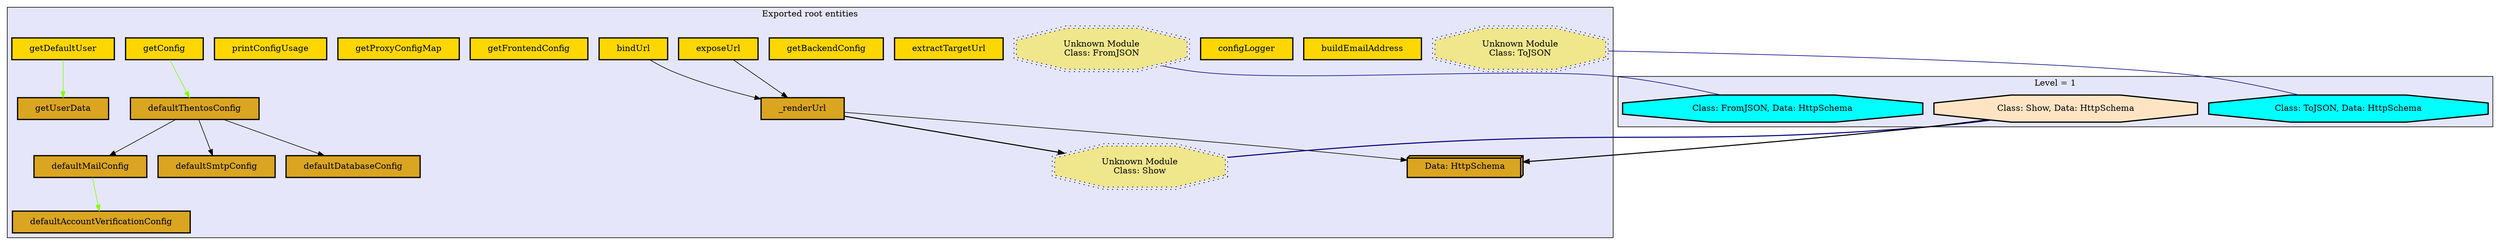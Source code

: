 digraph "Levels within Thentos.Config" {
    node [margin="0.4,0.1"
         ,style=filled];
    subgraph cluster_0 {
        graph [label="Exported root entities"
              ,style=filled
              ,fillcolor=lavender];
        1 [label="Data: HttpSchema"
          ,shape=box3d
          ,fillcolor=goldenrod
          ,style="filled,bold"];
        3 [label=_renderUrl
          ,shape=box
          ,fillcolor=goldenrod
          ,style="filled,bold"];
        4 [label=bindUrl
          ,shape=box
          ,fillcolor=gold
          ,style="filled,bold"];
        5 [label=buildEmailAddress
          ,shape=box
          ,fillcolor=gold
          ,style="filled,bold"];
        6 [label=configLogger
          ,shape=box
          ,fillcolor=gold
          ,style="filled,bold"];
        7 [label=defaultAccountVerificationConfig
          ,shape=box
          ,fillcolor=goldenrod
          ,style="filled,bold"];
        8 [label=defaultDatabaseConfig
          ,shape=box
          ,fillcolor=goldenrod
          ,style="filled,bold"];
        9 [label=defaultMailConfig
          ,shape=box
          ,fillcolor=goldenrod
          ,style="filled,bold"];
        10 [label=defaultSmtpConfig
           ,shape=box
           ,fillcolor=goldenrod
           ,style="filled,bold"];
        11 [label=defaultThentosConfig
           ,shape=box
           ,fillcolor=goldenrod
           ,style="filled,bold"];
        12 [label=exposeUrl
           ,shape=box
           ,fillcolor=gold
           ,style="filled,bold"];
        13 [label=extractTargetUrl
           ,shape=box
           ,fillcolor=gold
           ,style="filled,bold"];
        14 [label=getBackendConfig
           ,shape=box
           ,fillcolor=gold
           ,style="filled,bold"];
        15 [label=getConfig
           ,shape=box
           ,fillcolor=gold
           ,style="filled,bold"];
        16 [label=getDefaultUser
           ,shape=box
           ,fillcolor=gold
           ,style="filled,bold"];
        17 [label=getFrontendConfig
           ,shape=box
           ,fillcolor=gold
           ,style="filled,bold"];
        18 [label=getProxyConfigMap
           ,shape=box
           ,fillcolor=gold
           ,style="filled,bold"];
        19 [label=getUserData
           ,shape=box
           ,fillcolor=goldenrod
           ,style="filled,bold"];
        21 [label=printConfigUsage
           ,shape=box
           ,fillcolor=gold
           ,style="filled,bold"];
        24 [label="Unknown Module\nClass: FromJSON"
           ,shape=doubleoctagon
           ,fillcolor=khaki
           ,style="filled,dotted"];
        25 [label="Unknown Module\nClass: Show"
           ,shape=doubleoctagon
           ,fillcolor=khaki
           ,style="filled,dotted"];
        26 [label="Unknown Module\nClass: ToJSON"
           ,shape=doubleoctagon
           ,fillcolor=khaki
           ,style="filled,dotted"];
    }
    subgraph cluster_1 {
        graph [label="Level = 1"
              ,style=filled
              ,fillcolor=lavender];
        20 [label="Class: FromJSON, Data: HttpSchema"
           ,shape=octagon
           ,fillcolor=cyan
           ,style="filled,bold"];
        22 [label="Class: Show, Data: HttpSchema"
           ,shape=octagon
           ,fillcolor=bisque
           ,style="filled,bold"];
        23 [label="Class: ToJSON, Data: HttpSchema"
           ,shape=octagon
           ,fillcolor=cyan
           ,style="filled,bold"];
    }
    3 -> 1 [penwidth=1,color=black];
    3 -> 25 [penwidth=1.6931471805599454
            ,color=black];
    4 -> 3 [penwidth=1,color=black];
    9 -> 7 [penwidth=1
           ,color=chartreuse];
    11 -> 8 [penwidth=1
            ,color=black];
    11 -> 9 [penwidth=1
            ,color=black];
    11 -> 10 [penwidth=1
             ,color=black];
    12 -> 3 [penwidth=1
            ,color=black];
    15 -> 11 [penwidth=1
             ,color=chartreuse];
    16 -> 19 [penwidth=1
             ,color=chartreuse];
    22 -> 1 [penwidth=1.6931471805599454
            ,color=black];
    24 -> 20 [penwidth=1
             ,color=navy
             ,dir=none];
    25 -> 22 [penwidth=1.6931471805599454
             ,color=navy
             ,dir=none];
    26 -> 23 [penwidth=1
             ,color=navy
             ,dir=none];
}
